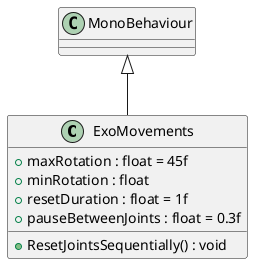 @startuml
class ExoMovements {
    + maxRotation : float = 45f
    + minRotation : float
    + resetDuration : float = 1f
    + pauseBetweenJoints : float = 0.3f
    + ResetJointsSequentially() : void
}
MonoBehaviour <|-- ExoMovements
@enduml
